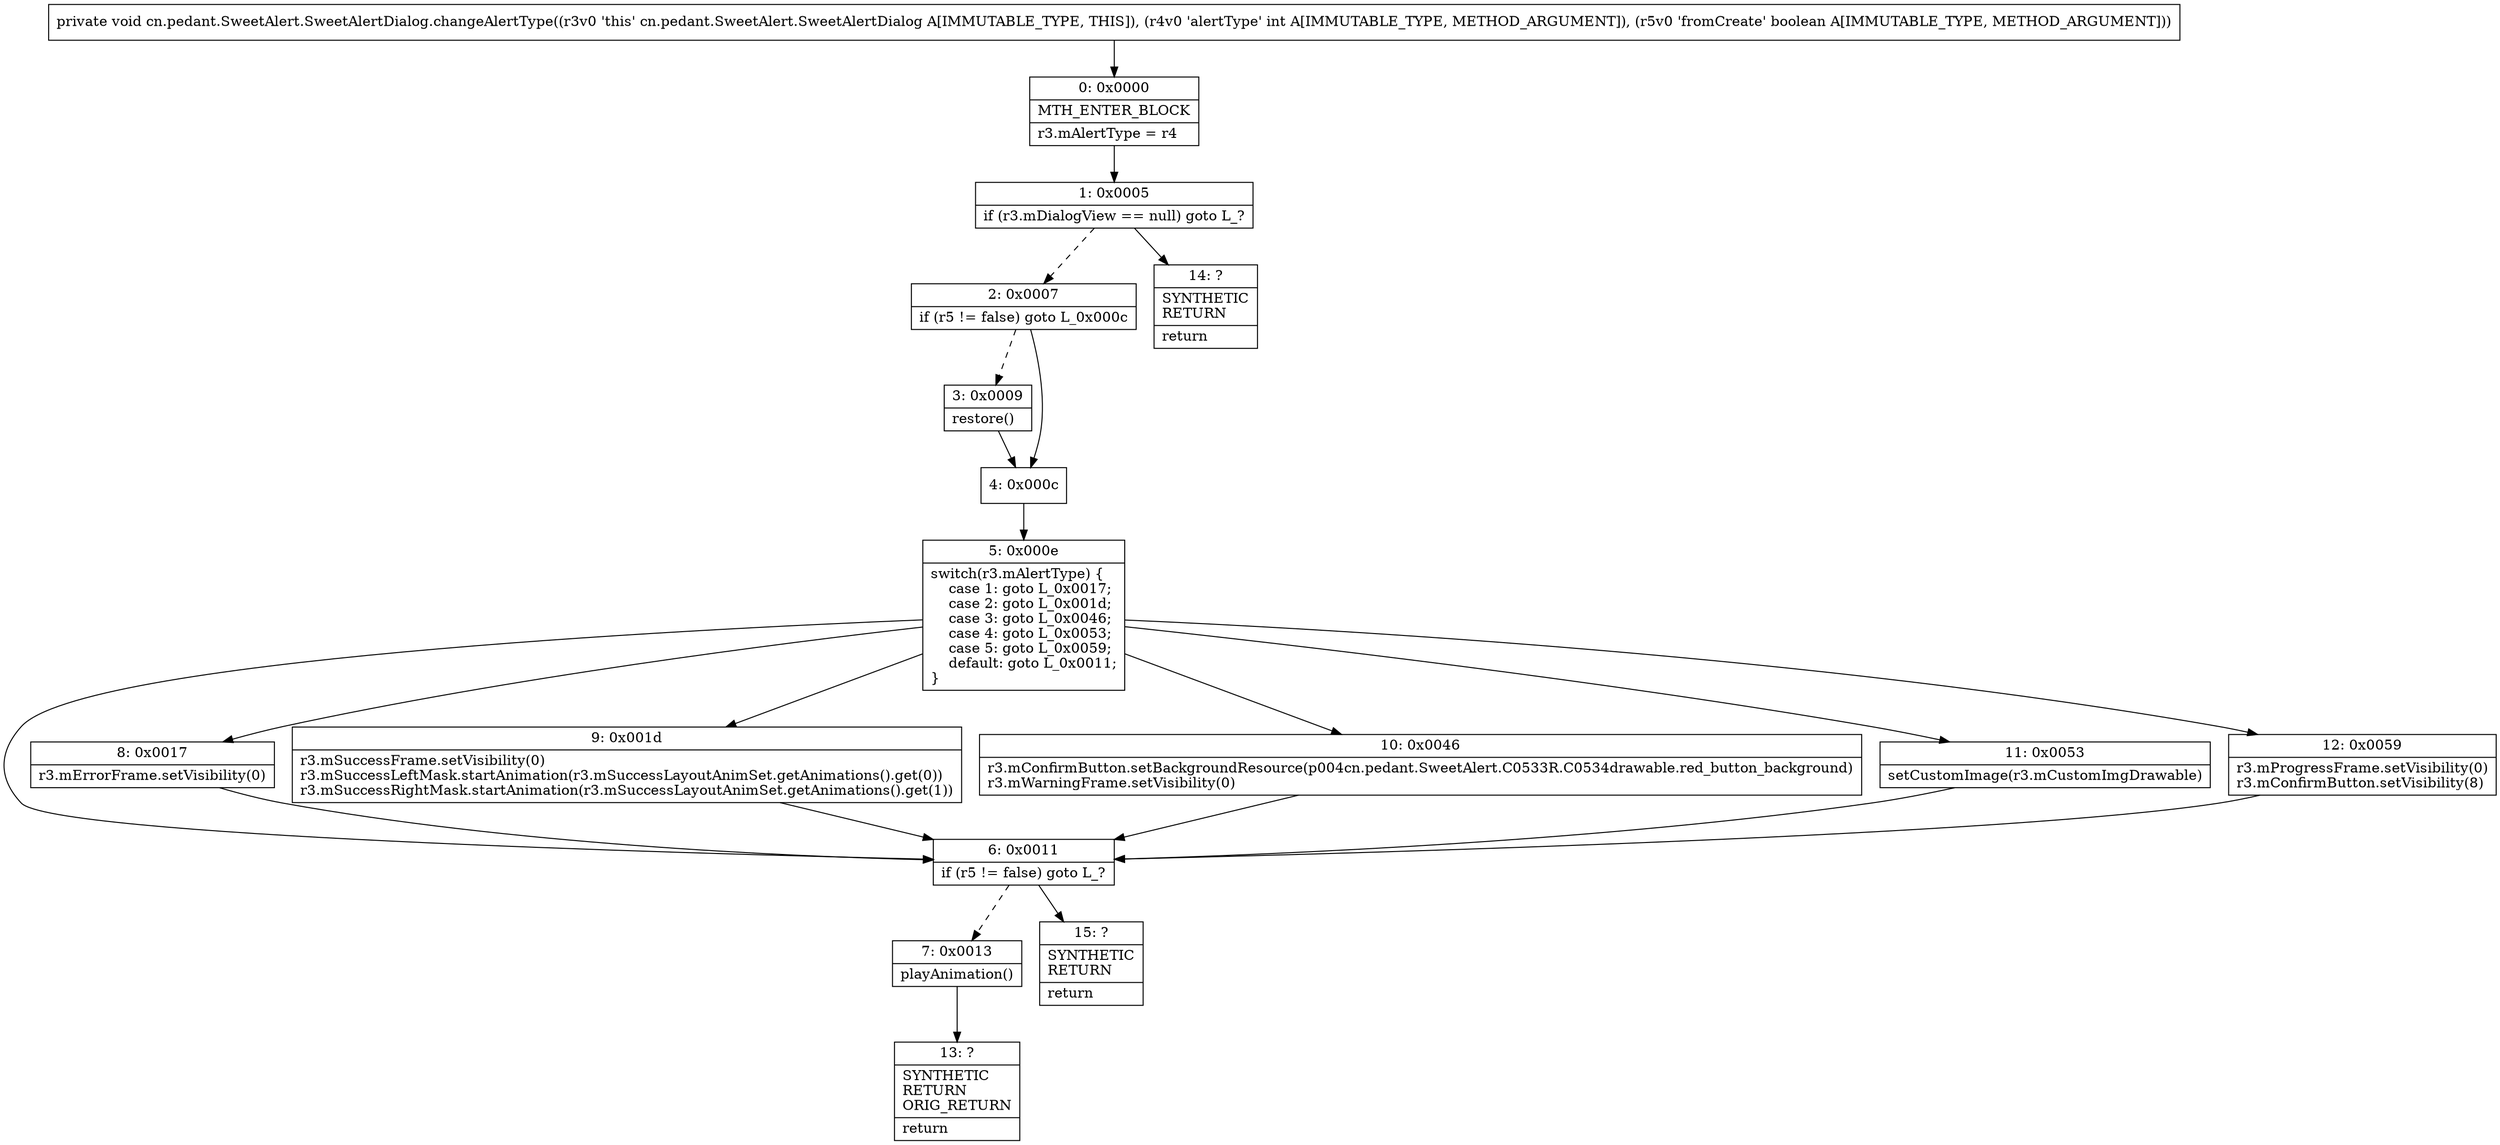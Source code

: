digraph "CFG forcn.pedant.SweetAlert.SweetAlertDialog.changeAlertType(IZ)V" {
Node_0 [shape=record,label="{0\:\ 0x0000|MTH_ENTER_BLOCK\l|r3.mAlertType = r4\l}"];
Node_1 [shape=record,label="{1\:\ 0x0005|if (r3.mDialogView == null) goto L_?\l}"];
Node_2 [shape=record,label="{2\:\ 0x0007|if (r5 != false) goto L_0x000c\l}"];
Node_3 [shape=record,label="{3\:\ 0x0009|restore()\l}"];
Node_4 [shape=record,label="{4\:\ 0x000c}"];
Node_5 [shape=record,label="{5\:\ 0x000e|switch(r3.mAlertType) \{\l    case 1: goto L_0x0017;\l    case 2: goto L_0x001d;\l    case 3: goto L_0x0046;\l    case 4: goto L_0x0053;\l    case 5: goto L_0x0059;\l    default: goto L_0x0011;\l\}\l}"];
Node_6 [shape=record,label="{6\:\ 0x0011|if (r5 != false) goto L_?\l}"];
Node_7 [shape=record,label="{7\:\ 0x0013|playAnimation()\l}"];
Node_8 [shape=record,label="{8\:\ 0x0017|r3.mErrorFrame.setVisibility(0)\l}"];
Node_9 [shape=record,label="{9\:\ 0x001d|r3.mSuccessFrame.setVisibility(0)\lr3.mSuccessLeftMask.startAnimation(r3.mSuccessLayoutAnimSet.getAnimations().get(0))\lr3.mSuccessRightMask.startAnimation(r3.mSuccessLayoutAnimSet.getAnimations().get(1))\l}"];
Node_10 [shape=record,label="{10\:\ 0x0046|r3.mConfirmButton.setBackgroundResource(p004cn.pedant.SweetAlert.C0533R.C0534drawable.red_button_background)\lr3.mWarningFrame.setVisibility(0)\l}"];
Node_11 [shape=record,label="{11\:\ 0x0053|setCustomImage(r3.mCustomImgDrawable)\l}"];
Node_12 [shape=record,label="{12\:\ 0x0059|r3.mProgressFrame.setVisibility(0)\lr3.mConfirmButton.setVisibility(8)\l}"];
Node_13 [shape=record,label="{13\:\ ?|SYNTHETIC\lRETURN\lORIG_RETURN\l|return\l}"];
Node_14 [shape=record,label="{14\:\ ?|SYNTHETIC\lRETURN\l|return\l}"];
Node_15 [shape=record,label="{15\:\ ?|SYNTHETIC\lRETURN\l|return\l}"];
MethodNode[shape=record,label="{private void cn.pedant.SweetAlert.SweetAlertDialog.changeAlertType((r3v0 'this' cn.pedant.SweetAlert.SweetAlertDialog A[IMMUTABLE_TYPE, THIS]), (r4v0 'alertType' int A[IMMUTABLE_TYPE, METHOD_ARGUMENT]), (r5v0 'fromCreate' boolean A[IMMUTABLE_TYPE, METHOD_ARGUMENT])) }"];
MethodNode -> Node_0;
Node_0 -> Node_1;
Node_1 -> Node_2[style=dashed];
Node_1 -> Node_14;
Node_2 -> Node_3[style=dashed];
Node_2 -> Node_4;
Node_3 -> Node_4;
Node_4 -> Node_5;
Node_5 -> Node_6;
Node_5 -> Node_8;
Node_5 -> Node_9;
Node_5 -> Node_10;
Node_5 -> Node_11;
Node_5 -> Node_12;
Node_6 -> Node_7[style=dashed];
Node_6 -> Node_15;
Node_7 -> Node_13;
Node_8 -> Node_6;
Node_9 -> Node_6;
Node_10 -> Node_6;
Node_11 -> Node_6;
Node_12 -> Node_6;
}

